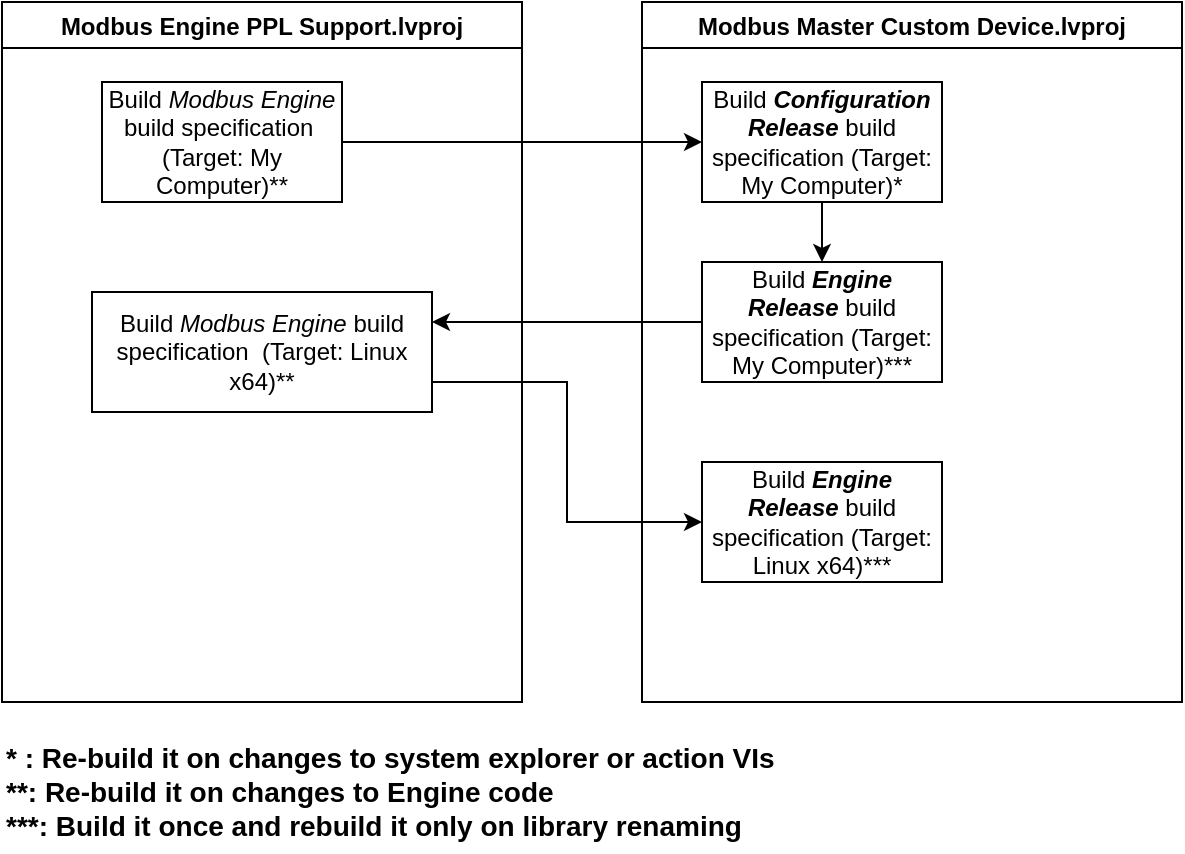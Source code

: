 <mxfile version="20.8.10" type="device"><diagram name="Page-1" id="n2900qdWADWenj6xuOFz"><mxGraphModel dx="1995" dy="878" grid="1" gridSize="10" guides="1" tooltips="1" connect="1" arrows="1" fold="1" page="1" pageScale="1" pageWidth="1100" pageHeight="850" math="0" shadow="0"><root><mxCell id="0"/><mxCell id="1" parent="0"/><mxCell id="EZRpNdv7qE9SZPcQCYCs-3" value="Modbus Engine PPL Support.lvproj" style="swimlane;" vertex="1" parent="1"><mxGeometry x="60" y="40" width="260" height="350" as="geometry"/></mxCell><mxCell id="EZRpNdv7qE9SZPcQCYCs-5" value="Build &lt;i&gt;Modbus&amp;nbsp;Engine &lt;/i&gt;build specification&amp;nbsp; (Target: My Computer)**" style="rounded=0;whiteSpace=wrap;html=1;" vertex="1" parent="EZRpNdv7qE9SZPcQCYCs-3"><mxGeometry x="50" y="40" width="120" height="60" as="geometry"/></mxCell><mxCell id="EZRpNdv7qE9SZPcQCYCs-7" value="Build&amp;nbsp;&lt;i style=&quot;border-color: var(--border-color);&quot;&gt;Modbus&amp;nbsp;Engine&amp;nbsp;&lt;/i&gt;build specification&amp;nbsp; (Target: Linux x64)**" style="rounded=0;whiteSpace=wrap;html=1;" vertex="1" parent="EZRpNdv7qE9SZPcQCYCs-3"><mxGeometry x="45" y="145" width="170" height="60" as="geometry"/></mxCell><mxCell id="EZRpNdv7qE9SZPcQCYCs-8" value="Modbus Master Custom Device.lvproj" style="swimlane;" vertex="1" parent="1"><mxGeometry x="380" y="40" width="270" height="350" as="geometry"/></mxCell><mxCell id="EZRpNdv7qE9SZPcQCYCs-9" style="edgeStyle=orthogonalEdgeStyle;rounded=0;orthogonalLoop=1;jettySize=auto;html=1;" edge="1" parent="EZRpNdv7qE9SZPcQCYCs-8" source="EZRpNdv7qE9SZPcQCYCs-10" target="EZRpNdv7qE9SZPcQCYCs-11"><mxGeometry relative="1" as="geometry"/></mxCell><mxCell id="EZRpNdv7qE9SZPcQCYCs-10" value="Build &lt;i&gt;&lt;b&gt;Configuration Release&lt;/b&gt; &lt;/i&gt;build specification (Target: My Computer)*" style="rounded=0;whiteSpace=wrap;html=1;" vertex="1" parent="EZRpNdv7qE9SZPcQCYCs-8"><mxGeometry x="30" y="40" width="120" height="60" as="geometry"/></mxCell><mxCell id="EZRpNdv7qE9SZPcQCYCs-11" value="Build &lt;i&gt;&lt;b&gt;Engine Release&lt;/b&gt;&amp;nbsp;&lt;/i&gt;build specification (Target: My Computer)***" style="rounded=0;whiteSpace=wrap;html=1;" vertex="1" parent="EZRpNdv7qE9SZPcQCYCs-8"><mxGeometry x="30" y="130" width="120" height="60" as="geometry"/></mxCell><mxCell id="EZRpNdv7qE9SZPcQCYCs-12" value="Build&amp;nbsp;&lt;i style=&quot;border-color: var(--border-color);&quot;&gt;&lt;b style=&quot;border-color: var(--border-color);&quot;&gt;Engine Release&lt;/b&gt;&amp;nbsp;&lt;/i&gt;build specification (Target: Linux x64)***" style="rounded=0;whiteSpace=wrap;html=1;" vertex="1" parent="EZRpNdv7qE9SZPcQCYCs-8"><mxGeometry x="30" y="230" width="120" height="60" as="geometry"/></mxCell><mxCell id="EZRpNdv7qE9SZPcQCYCs-13" style="edgeStyle=orthogonalEdgeStyle;rounded=0;orthogonalLoop=1;jettySize=auto;html=1;entryX=1;entryY=0.25;entryDx=0;entryDy=0;" edge="1" parent="1" source="EZRpNdv7qE9SZPcQCYCs-11" target="EZRpNdv7qE9SZPcQCYCs-7"><mxGeometry relative="1" as="geometry"/></mxCell><mxCell id="EZRpNdv7qE9SZPcQCYCs-15" value="* : Re-build it on changes to system explorer or action VIs&lt;br style=&quot;font-size: 14px;&quot;&gt;**: Re-build it on changes to Engine code&lt;br style=&quot;font-size: 14px;&quot;&gt;***: Build it once and rebuild it only on library renaming" style="text;html=1;align=left;verticalAlign=middle;resizable=0;points=[];autosize=1;fontSize=14;fontStyle=1" vertex="1" parent="1"><mxGeometry x="60" y="405" width="410" height="60" as="geometry"/></mxCell><mxCell id="EZRpNdv7qE9SZPcQCYCs-16" style="edgeStyle=orthogonalEdgeStyle;rounded=0;orthogonalLoop=1;jettySize=auto;html=1;entryX=0;entryY=0.5;entryDx=0;entryDy=0;" edge="1" parent="1" source="EZRpNdv7qE9SZPcQCYCs-5" target="EZRpNdv7qE9SZPcQCYCs-10"><mxGeometry relative="1" as="geometry"><Array as="points"><mxPoint x="400" y="110"/><mxPoint x="400" y="110"/></Array><mxPoint x="420" y="95" as="targetPoint"/></mxGeometry></mxCell><mxCell id="EZRpNdv7qE9SZPcQCYCs-18" style="edgeStyle=orthogonalEdgeStyle;rounded=0;orthogonalLoop=1;jettySize=auto;html=1;exitX=1;exitY=0.75;exitDx=0;exitDy=0;entryX=0;entryY=0.5;entryDx=0;entryDy=0;" edge="1" parent="1" source="EZRpNdv7qE9SZPcQCYCs-7" target="EZRpNdv7qE9SZPcQCYCs-12"><mxGeometry relative="1" as="geometry"/></mxCell></root></mxGraphModel></diagram></mxfile>